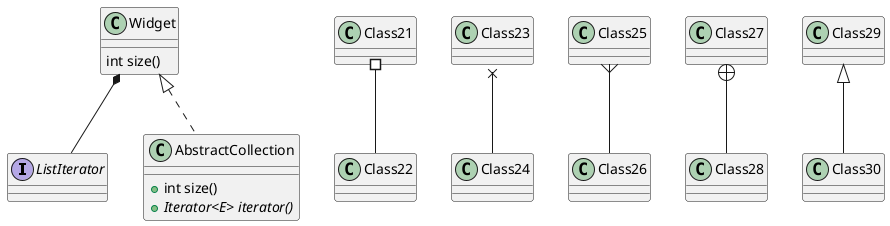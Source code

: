 @startuml

interface ListIterator

class Widget{
    int size()

}

' abstract class AbstractCollection{
'     {abstract} +int size()
'     {abstract} +Iterator<E> iterator()
' }


class AbstractCollection{
    +int size()
    {abstract} +Iterator<E> iterator()
}




Widget <|.. AbstractCollection

Widget *-- ListIterator


Class21 #-- Class22
Class23 x-- Class24
Class25 }-- Class26
Class27 +-- Class28
Class29 ^-- Class30
@enduml
